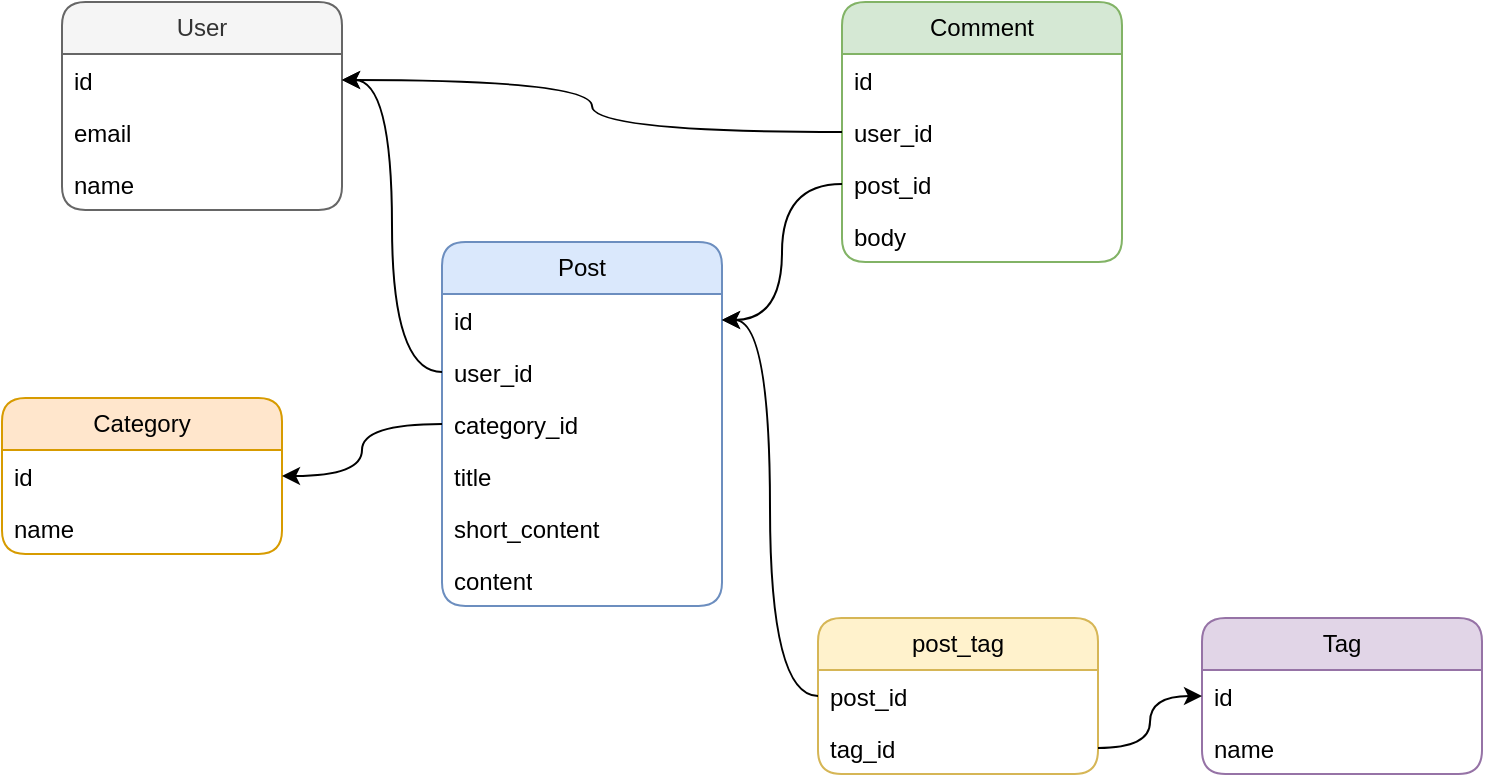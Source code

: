 <mxfile version="21.3.5" type="github">
  <diagram name="Page-1" id="Quny3yDaVgpkpCnWHMYX">
    <mxGraphModel dx="1257" dy="1446" grid="0" gridSize="10" guides="1" tooltips="1" connect="1" arrows="1" fold="1" page="0" pageScale="1" pageWidth="827" pageHeight="1169" math="0" shadow="0">
      <root>
        <mxCell id="0" />
        <mxCell id="1" parent="0" />
        <mxCell id="jf1D9HA4nw0Arblmh4mH-1" value="User" style="swimlane;fontStyle=0;childLayout=stackLayout;horizontal=1;startSize=26;horizontalStack=0;resizeParent=1;resizeParentMax=0;resizeLast=0;collapsible=1;marginBottom=0;whiteSpace=wrap;html=1;rounded=1;fillColor=#f5f5f5;fontColor=#333333;strokeColor=#666666;" vertex="1" parent="1">
          <mxGeometry x="110" y="-410" width="140" height="104" as="geometry" />
        </mxCell>
        <mxCell id="jf1D9HA4nw0Arblmh4mH-2" value="id" style="text;strokeColor=none;fillColor=none;align=left;verticalAlign=top;spacingLeft=4;spacingRight=4;overflow=hidden;rotatable=0;points=[[0,0.5],[1,0.5]];portConstraint=eastwest;whiteSpace=wrap;html=1;" vertex="1" parent="jf1D9HA4nw0Arblmh4mH-1">
          <mxGeometry y="26" width="140" height="26" as="geometry" />
        </mxCell>
        <mxCell id="jf1D9HA4nw0Arblmh4mH-4" value="email" style="text;strokeColor=none;fillColor=none;align=left;verticalAlign=top;spacingLeft=4;spacingRight=4;overflow=hidden;rotatable=0;points=[[0,0.5],[1,0.5]];portConstraint=eastwest;whiteSpace=wrap;html=1;" vertex="1" parent="jf1D9HA4nw0Arblmh4mH-1">
          <mxGeometry y="52" width="140" height="26" as="geometry" />
        </mxCell>
        <mxCell id="jf1D9HA4nw0Arblmh4mH-3" value="name" style="text;strokeColor=none;fillColor=none;align=left;verticalAlign=top;spacingLeft=4;spacingRight=4;overflow=hidden;rotatable=0;points=[[0,0.5],[1,0.5]];portConstraint=eastwest;whiteSpace=wrap;html=1;" vertex="1" parent="jf1D9HA4nw0Arblmh4mH-1">
          <mxGeometry y="78" width="140" height="26" as="geometry" />
        </mxCell>
        <mxCell id="jf1D9HA4nw0Arblmh4mH-5" value="Post" style="swimlane;fontStyle=0;childLayout=stackLayout;horizontal=1;startSize=26;fillColor=#dae8fc;horizontalStack=0;resizeParent=1;resizeParentMax=0;resizeLast=0;collapsible=1;marginBottom=0;whiteSpace=wrap;html=1;rounded=1;strokeColor=#6c8ebf;" vertex="1" parent="1">
          <mxGeometry x="300" y="-290" width="140" height="182" as="geometry" />
        </mxCell>
        <mxCell id="jf1D9HA4nw0Arblmh4mH-6" value="id" style="text;strokeColor=none;fillColor=none;align=left;verticalAlign=top;spacingLeft=4;spacingRight=4;overflow=hidden;rotatable=0;points=[[0,0.5],[1,0.5]];portConstraint=eastwest;whiteSpace=wrap;html=1;" vertex="1" parent="jf1D9HA4nw0Arblmh4mH-5">
          <mxGeometry y="26" width="140" height="26" as="geometry" />
        </mxCell>
        <mxCell id="jf1D9HA4nw0Arblmh4mH-7" value="user_id" style="text;strokeColor=none;fillColor=none;align=left;verticalAlign=top;spacingLeft=4;spacingRight=4;overflow=hidden;rotatable=0;points=[[0,0.5],[1,0.5]];portConstraint=eastwest;whiteSpace=wrap;html=1;" vertex="1" parent="jf1D9HA4nw0Arblmh4mH-5">
          <mxGeometry y="52" width="140" height="26" as="geometry" />
        </mxCell>
        <mxCell id="jf1D9HA4nw0Arblmh4mH-8" value="category_id" style="text;strokeColor=none;fillColor=none;align=left;verticalAlign=top;spacingLeft=4;spacingRight=4;overflow=hidden;rotatable=0;points=[[0,0.5],[1,0.5]];portConstraint=eastwest;whiteSpace=wrap;html=1;" vertex="1" parent="jf1D9HA4nw0Arblmh4mH-5">
          <mxGeometry y="78" width="140" height="26" as="geometry" />
        </mxCell>
        <mxCell id="jf1D9HA4nw0Arblmh4mH-13" value="title" style="text;strokeColor=none;fillColor=none;align=left;verticalAlign=top;spacingLeft=4;spacingRight=4;overflow=hidden;rotatable=0;points=[[0,0.5],[1,0.5]];portConstraint=eastwest;whiteSpace=wrap;html=1;" vertex="1" parent="jf1D9HA4nw0Arblmh4mH-5">
          <mxGeometry y="104" width="140" height="26" as="geometry" />
        </mxCell>
        <mxCell id="jf1D9HA4nw0Arblmh4mH-14" value="short_content" style="text;strokeColor=none;fillColor=none;align=left;verticalAlign=top;spacingLeft=4;spacingRight=4;overflow=hidden;rotatable=0;points=[[0,0.5],[1,0.5]];portConstraint=eastwest;whiteSpace=wrap;html=1;" vertex="1" parent="jf1D9HA4nw0Arblmh4mH-5">
          <mxGeometry y="130" width="140" height="26" as="geometry" />
        </mxCell>
        <mxCell id="jf1D9HA4nw0Arblmh4mH-15" value="content" style="text;strokeColor=none;fillColor=none;align=left;verticalAlign=top;spacingLeft=4;spacingRight=4;overflow=hidden;rotatable=0;points=[[0,0.5],[1,0.5]];portConstraint=eastwest;whiteSpace=wrap;html=1;" vertex="1" parent="jf1D9HA4nw0Arblmh4mH-5">
          <mxGeometry y="156" width="140" height="26" as="geometry" />
        </mxCell>
        <mxCell id="jf1D9HA4nw0Arblmh4mH-9" value="Comment" style="swimlane;fontStyle=0;childLayout=stackLayout;horizontal=1;startSize=26;fillColor=#d5e8d4;horizontalStack=0;resizeParent=1;resizeParentMax=0;resizeLast=0;collapsible=1;marginBottom=0;whiteSpace=wrap;html=1;rounded=1;strokeColor=#82b366;" vertex="1" parent="1">
          <mxGeometry x="500" y="-410" width="140" height="130" as="geometry" />
        </mxCell>
        <mxCell id="jf1D9HA4nw0Arblmh4mH-10" value="id" style="text;strokeColor=none;fillColor=none;align=left;verticalAlign=top;spacingLeft=4;spacingRight=4;overflow=hidden;rotatable=0;points=[[0,0.5],[1,0.5]];portConstraint=eastwest;whiteSpace=wrap;html=1;" vertex="1" parent="jf1D9HA4nw0Arblmh4mH-9">
          <mxGeometry y="26" width="140" height="26" as="geometry" />
        </mxCell>
        <mxCell id="jf1D9HA4nw0Arblmh4mH-11" value="user_id" style="text;strokeColor=none;fillColor=none;align=left;verticalAlign=top;spacingLeft=4;spacingRight=4;overflow=hidden;rotatable=0;points=[[0,0.5],[1,0.5]];portConstraint=eastwest;whiteSpace=wrap;html=1;" vertex="1" parent="jf1D9HA4nw0Arblmh4mH-9">
          <mxGeometry y="52" width="140" height="26" as="geometry" />
        </mxCell>
        <mxCell id="jf1D9HA4nw0Arblmh4mH-12" value="post_id" style="text;strokeColor=none;fillColor=none;align=left;verticalAlign=top;spacingLeft=4;spacingRight=4;overflow=hidden;rotatable=0;points=[[0,0.5],[1,0.5]];portConstraint=eastwest;whiteSpace=wrap;html=1;" vertex="1" parent="jf1D9HA4nw0Arblmh4mH-9">
          <mxGeometry y="78" width="140" height="26" as="geometry" />
        </mxCell>
        <mxCell id="jf1D9HA4nw0Arblmh4mH-21" value="body" style="text;strokeColor=none;fillColor=none;align=left;verticalAlign=top;spacingLeft=4;spacingRight=4;overflow=hidden;rotatable=0;points=[[0,0.5],[1,0.5]];portConstraint=eastwest;whiteSpace=wrap;html=1;" vertex="1" parent="jf1D9HA4nw0Arblmh4mH-9">
          <mxGeometry y="104" width="140" height="26" as="geometry" />
        </mxCell>
        <mxCell id="jf1D9HA4nw0Arblmh4mH-17" value="Category" style="swimlane;fontStyle=0;childLayout=stackLayout;horizontal=1;startSize=26;fillColor=#ffe6cc;horizontalStack=0;resizeParent=1;resizeParentMax=0;resizeLast=0;collapsible=1;marginBottom=0;whiteSpace=wrap;html=1;rounded=1;strokeColor=#d79b00;" vertex="1" parent="1">
          <mxGeometry x="80" y="-212" width="140" height="78" as="geometry" />
        </mxCell>
        <mxCell id="jf1D9HA4nw0Arblmh4mH-18" value="id" style="text;strokeColor=none;fillColor=none;align=left;verticalAlign=top;spacingLeft=4;spacingRight=4;overflow=hidden;rotatable=0;points=[[0,0.5],[1,0.5]];portConstraint=eastwest;whiteSpace=wrap;html=1;" vertex="1" parent="jf1D9HA4nw0Arblmh4mH-17">
          <mxGeometry y="26" width="140" height="26" as="geometry" />
        </mxCell>
        <mxCell id="jf1D9HA4nw0Arblmh4mH-20" value="name" style="text;strokeColor=none;fillColor=none;align=left;verticalAlign=top;spacingLeft=4;spacingRight=4;overflow=hidden;rotatable=0;points=[[0,0.5],[1,0.5]];portConstraint=eastwest;whiteSpace=wrap;html=1;" vertex="1" parent="jf1D9HA4nw0Arblmh4mH-17">
          <mxGeometry y="52" width="140" height="26" as="geometry" />
        </mxCell>
        <mxCell id="jf1D9HA4nw0Arblmh4mH-22" value="Tag" style="swimlane;fontStyle=0;childLayout=stackLayout;horizontal=1;startSize=26;fillColor=#e1d5e7;horizontalStack=0;resizeParent=1;resizeParentMax=0;resizeLast=0;collapsible=1;marginBottom=0;whiteSpace=wrap;html=1;rounded=1;strokeColor=#9673a6;" vertex="1" parent="1">
          <mxGeometry x="680" y="-102" width="140" height="78" as="geometry" />
        </mxCell>
        <mxCell id="jf1D9HA4nw0Arblmh4mH-23" value="id" style="text;strokeColor=none;fillColor=none;align=left;verticalAlign=top;spacingLeft=4;spacingRight=4;overflow=hidden;rotatable=0;points=[[0,0.5],[1,0.5]];portConstraint=eastwest;whiteSpace=wrap;html=1;" vertex="1" parent="jf1D9HA4nw0Arblmh4mH-22">
          <mxGeometry y="26" width="140" height="26" as="geometry" />
        </mxCell>
        <mxCell id="jf1D9HA4nw0Arblmh4mH-24" value="name" style="text;strokeColor=none;fillColor=none;align=left;verticalAlign=top;spacingLeft=4;spacingRight=4;overflow=hidden;rotatable=0;points=[[0,0.5],[1,0.5]];portConstraint=eastwest;whiteSpace=wrap;html=1;" vertex="1" parent="jf1D9HA4nw0Arblmh4mH-22">
          <mxGeometry y="52" width="140" height="26" as="geometry" />
        </mxCell>
        <mxCell id="jf1D9HA4nw0Arblmh4mH-25" value="post_tag" style="swimlane;fontStyle=0;childLayout=stackLayout;horizontal=1;startSize=26;fillColor=#fff2cc;horizontalStack=0;resizeParent=1;resizeParentMax=0;resizeLast=0;collapsible=1;marginBottom=0;whiteSpace=wrap;html=1;rounded=1;strokeColor=#d6b656;" vertex="1" parent="1">
          <mxGeometry x="488" y="-102" width="140" height="78" as="geometry" />
        </mxCell>
        <mxCell id="jf1D9HA4nw0Arblmh4mH-26" value="post_id" style="text;strokeColor=none;fillColor=none;align=left;verticalAlign=top;spacingLeft=4;spacingRight=4;overflow=hidden;rotatable=0;points=[[0,0.5],[1,0.5]];portConstraint=eastwest;whiteSpace=wrap;html=1;" vertex="1" parent="jf1D9HA4nw0Arblmh4mH-25">
          <mxGeometry y="26" width="140" height="26" as="geometry" />
        </mxCell>
        <mxCell id="jf1D9HA4nw0Arblmh4mH-27" value="tag_id" style="text;strokeColor=none;fillColor=none;align=left;verticalAlign=top;spacingLeft=4;spacingRight=4;overflow=hidden;rotatable=0;points=[[0,0.5],[1,0.5]];portConstraint=eastwest;whiteSpace=wrap;html=1;" vertex="1" parent="jf1D9HA4nw0Arblmh4mH-25">
          <mxGeometry y="52" width="140" height="26" as="geometry" />
        </mxCell>
        <mxCell id="jf1D9HA4nw0Arblmh4mH-28" style="edgeStyle=orthogonalEdgeStyle;rounded=0;orthogonalLoop=1;jettySize=auto;html=1;entryX=1;entryY=0.5;entryDx=0;entryDy=0;curved=1;" edge="1" parent="1" source="jf1D9HA4nw0Arblmh4mH-7" target="jf1D9HA4nw0Arblmh4mH-2">
          <mxGeometry relative="1" as="geometry" />
        </mxCell>
        <mxCell id="jf1D9HA4nw0Arblmh4mH-29" style="edgeStyle=orthogonalEdgeStyle;rounded=0;orthogonalLoop=1;jettySize=auto;html=1;entryX=1;entryY=0.5;entryDx=0;entryDy=0;curved=1;" edge="1" parent="1" source="jf1D9HA4nw0Arblmh4mH-8" target="jf1D9HA4nw0Arblmh4mH-18">
          <mxGeometry relative="1" as="geometry" />
        </mxCell>
        <mxCell id="jf1D9HA4nw0Arblmh4mH-30" style="edgeStyle=orthogonalEdgeStyle;rounded=0;orthogonalLoop=1;jettySize=auto;html=1;entryX=1;entryY=0.5;entryDx=0;entryDy=0;curved=1;" edge="1" parent="1" source="jf1D9HA4nw0Arblmh4mH-11" target="jf1D9HA4nw0Arblmh4mH-2">
          <mxGeometry relative="1" as="geometry" />
        </mxCell>
        <mxCell id="jf1D9HA4nw0Arblmh4mH-31" style="edgeStyle=orthogonalEdgeStyle;rounded=0;orthogonalLoop=1;jettySize=auto;html=1;entryX=1;entryY=0.5;entryDx=0;entryDy=0;curved=1;" edge="1" parent="1" source="jf1D9HA4nw0Arblmh4mH-12" target="jf1D9HA4nw0Arblmh4mH-6">
          <mxGeometry relative="1" as="geometry" />
        </mxCell>
        <mxCell id="jf1D9HA4nw0Arblmh4mH-32" style="edgeStyle=orthogonalEdgeStyle;rounded=0;orthogonalLoop=1;jettySize=auto;html=1;entryX=1;entryY=0.5;entryDx=0;entryDy=0;curved=1;" edge="1" parent="1" source="jf1D9HA4nw0Arblmh4mH-26" target="jf1D9HA4nw0Arblmh4mH-6">
          <mxGeometry relative="1" as="geometry" />
        </mxCell>
        <mxCell id="jf1D9HA4nw0Arblmh4mH-33" style="edgeStyle=orthogonalEdgeStyle;rounded=0;orthogonalLoop=1;jettySize=auto;html=1;entryX=0;entryY=0.5;entryDx=0;entryDy=0;curved=1;" edge="1" parent="1" source="jf1D9HA4nw0Arblmh4mH-27" target="jf1D9HA4nw0Arblmh4mH-23">
          <mxGeometry relative="1" as="geometry" />
        </mxCell>
      </root>
    </mxGraphModel>
  </diagram>
</mxfile>
